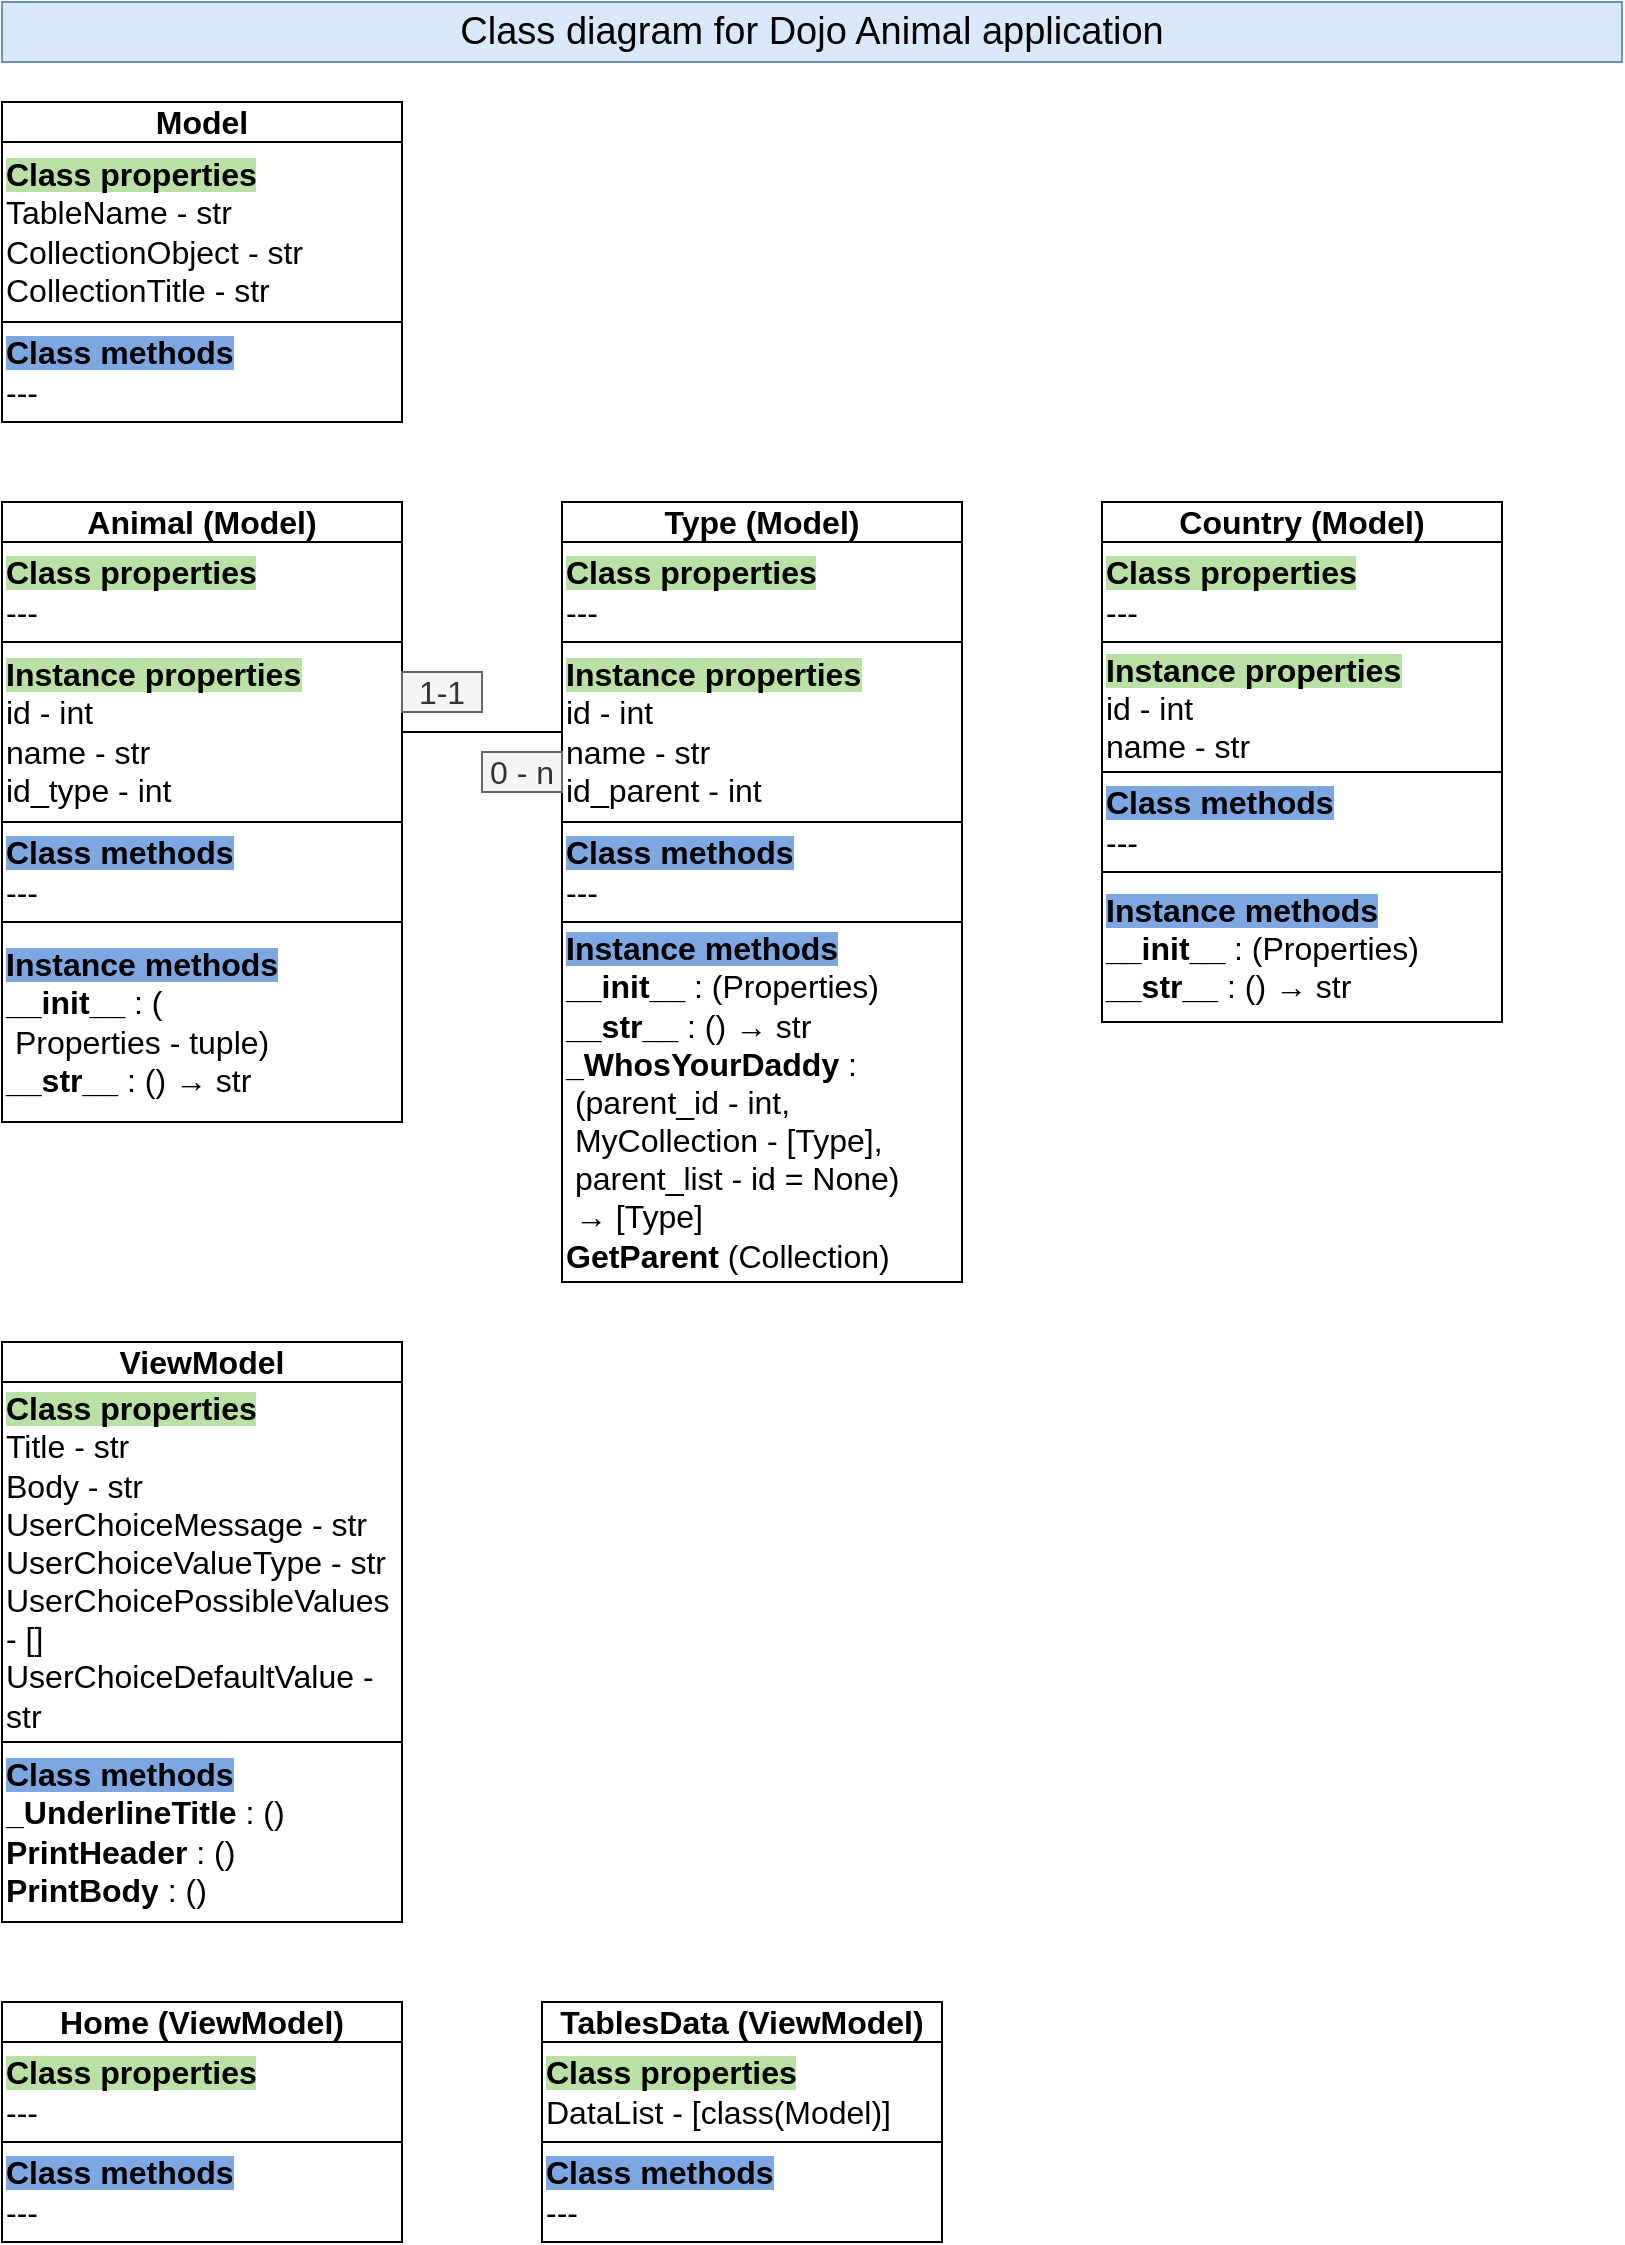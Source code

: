 <mxfile version="13.3.1" type="device"><diagram id="9vGFmdXIrESPKGkxW5E-" name="Page-1"><mxGraphModel dx="904" dy="567" grid="1" gridSize="10" guides="1" tooltips="1" connect="1" arrows="1" fold="1" page="1" pageScale="1" pageWidth="827" pageHeight="1169" math="0" shadow="0"><root><mxCell id="0"/><mxCell id="1" parent="0"/><mxCell id="qKOqmhvTXpqMoxWx9Vtn-1" value="Class diagram for Dojo Animal application" style="rounded=0;whiteSpace=wrap;html=1;fontSize=19;fillColor=#dae8fc;strokeColor=#6c8ebf;" vertex="1" parent="1"><mxGeometry x="10" y="10" width="810" height="30" as="geometry"/></mxCell><mxCell id="qKOqmhvTXpqMoxWx9Vtn-2" value="Animal (Model)" style="rounded=0;whiteSpace=wrap;html=1;fontSize=16;fontStyle=1" vertex="1" parent="1"><mxGeometry x="10" y="260" width="200" height="20" as="geometry"/></mxCell><mxCell id="qKOqmhvTXpqMoxWx9Vtn-3" value="&lt;b style=&quot;background-color: rgb(185 , 224 , 165)&quot;&gt;Instance properties&lt;/b&gt;&lt;br&gt;id - int&lt;br&gt;name - str&lt;br&gt;id_type - int" style="rounded=0;whiteSpace=wrap;html=1;fontSize=16;align=left;" vertex="1" parent="1"><mxGeometry x="10" y="330" width="200" height="90" as="geometry"/></mxCell><mxCell id="qKOqmhvTXpqMoxWx9Vtn-4" value="&lt;b style=&quot;background-color: rgb(126 , 166 , 224)&quot;&gt;Class methods&lt;/b&gt;&lt;br&gt;&lt;span style=&quot;background-color: rgb(255 , 255 , 255)&quot;&gt;---&lt;/span&gt;" style="rounded=0;whiteSpace=wrap;html=1;fontSize=16;align=left;" vertex="1" parent="1"><mxGeometry x="10" y="420" width="200" height="50" as="geometry"/></mxCell><mxCell id="qKOqmhvTXpqMoxWx9Vtn-5" value="&lt;b style=&quot;background-color: rgb(185 , 224 , 165)&quot;&gt;Class properties&lt;/b&gt;&lt;br&gt;---" style="rounded=0;whiteSpace=wrap;html=1;fontSize=16;align=left;" vertex="1" parent="1"><mxGeometry x="10" y="280" width="200" height="50" as="geometry"/></mxCell><mxCell id="qKOqmhvTXpqMoxWx9Vtn-7" value="&lt;b&gt;&lt;span style=&quot;background-color: rgb(126 , 166 , 224)&quot;&gt;Instance methods&lt;/span&gt;&lt;br&gt;__init__&lt;/b&gt; : (&lt;br&gt;&amp;nbsp;Properties - tuple)&lt;br&gt;&lt;b&gt;__str__&lt;/b&gt; : () → str" style="rounded=0;whiteSpace=wrap;html=1;fontSize=16;align=left;" vertex="1" parent="1"><mxGeometry x="10" y="470" width="200" height="100" as="geometry"/></mxCell><mxCell id="qKOqmhvTXpqMoxWx9Vtn-8" value="Type (Model)" style="rounded=0;whiteSpace=wrap;html=1;fontSize=16;fontStyle=1" vertex="1" parent="1"><mxGeometry x="290" y="260" width="200" height="20" as="geometry"/></mxCell><mxCell id="qKOqmhvTXpqMoxWx9Vtn-24" style="edgeStyle=orthogonalEdgeStyle;rounded=0;orthogonalLoop=1;jettySize=auto;html=1;entryX=1;entryY=0.5;entryDx=0;entryDy=0;fontSize=19;endArrow=none;endFill=0;" edge="1" parent="1" source="qKOqmhvTXpqMoxWx9Vtn-9" target="qKOqmhvTXpqMoxWx9Vtn-3"><mxGeometry relative="1" as="geometry"/></mxCell><mxCell id="qKOqmhvTXpqMoxWx9Vtn-9" value="&lt;b style=&quot;background-color: rgb(185 , 224 , 165)&quot;&gt;Instance properties&lt;/b&gt;&lt;br&gt;id - int&lt;br&gt;name - str&lt;br&gt;id_parent - int" style="rounded=0;whiteSpace=wrap;html=1;fontSize=16;align=left;" vertex="1" parent="1"><mxGeometry x="290" y="330" width="200" height="90" as="geometry"/></mxCell><mxCell id="qKOqmhvTXpqMoxWx9Vtn-10" value="&lt;b style=&quot;background-color: rgb(126 , 166 , 224)&quot;&gt;Class methods&lt;/b&gt;&lt;br&gt;&lt;span style=&quot;background-color: rgb(255 , 255 , 255)&quot;&gt;---&lt;/span&gt;" style="rounded=0;whiteSpace=wrap;html=1;fontSize=16;align=left;" vertex="1" parent="1"><mxGeometry x="290" y="420" width="200" height="50" as="geometry"/></mxCell><mxCell id="qKOqmhvTXpqMoxWx9Vtn-13" value="&lt;b&gt;&lt;span style=&quot;background-color: rgb(126 , 166 , 224)&quot;&gt;Instance methods&lt;/span&gt;&lt;br&gt;__init__&lt;/b&gt; : (Properties)&lt;br&gt;&lt;b&gt;__str__&lt;/b&gt; : () → str&lt;br&gt;&lt;b&gt;_WhosYourDaddy&lt;/b&gt; :&amp;nbsp; &amp;nbsp;(parent_id - int,&lt;br&gt;&amp;nbsp;MyCollection - [Type],&lt;br&gt;&amp;nbsp;parent_list - id = None)&lt;br&gt;&amp;nbsp;→ [Type]&lt;br&gt;&lt;b&gt;GetParent&lt;/b&gt; (Collection)" style="rounded=0;whiteSpace=wrap;html=1;fontSize=16;align=left;" vertex="1" parent="1"><mxGeometry x="290" y="470" width="200" height="180" as="geometry"/></mxCell><mxCell id="qKOqmhvTXpqMoxWx9Vtn-14" value="Model" style="rounded=0;whiteSpace=wrap;html=1;fontSize=16;fontStyle=1" vertex="1" parent="1"><mxGeometry x="10" y="60" width="200" height="20" as="geometry"/></mxCell><mxCell id="qKOqmhvTXpqMoxWx9Vtn-15" value="&lt;b style=&quot;background-color: rgb(185 , 224 , 165)&quot;&gt;Class properties&lt;/b&gt;&lt;br&gt;TableName - str&lt;br&gt;CollectionObject - str&lt;br&gt;CollectionTitle - str" style="rounded=0;whiteSpace=wrap;html=1;fontSize=16;align=left;" vertex="1" parent="1"><mxGeometry x="10" y="80" width="200" height="90" as="geometry"/></mxCell><mxCell id="qKOqmhvTXpqMoxWx9Vtn-16" value="&lt;b style=&quot;background-color: rgb(185 , 224 , 165)&quot;&gt;Class properties&lt;/b&gt;&lt;br&gt;---" style="rounded=0;whiteSpace=wrap;html=1;fontSize=16;align=left;" vertex="1" parent="1"><mxGeometry x="290" y="280" width="200" height="50" as="geometry"/></mxCell><mxCell id="qKOqmhvTXpqMoxWx9Vtn-19" value="Country (Model)" style="rounded=0;whiteSpace=wrap;html=1;fontSize=16;fontStyle=1" vertex="1" parent="1"><mxGeometry x="560" y="260" width="200" height="20" as="geometry"/></mxCell><mxCell id="qKOqmhvTXpqMoxWx9Vtn-20" value="&lt;b style=&quot;background-color: rgb(185 , 224 , 165)&quot;&gt;Instance properties&lt;/b&gt;&lt;br&gt;id - int&lt;br&gt;name - str" style="rounded=0;whiteSpace=wrap;html=1;fontSize=16;align=left;" vertex="1" parent="1"><mxGeometry x="560" y="330" width="200" height="65" as="geometry"/></mxCell><mxCell id="qKOqmhvTXpqMoxWx9Vtn-21" value="&lt;b style=&quot;background-color: rgb(126 , 166 , 224)&quot;&gt;Class methods&lt;/b&gt;&lt;br&gt;&lt;span style=&quot;background-color: rgb(255 , 255 , 255)&quot;&gt;---&lt;/span&gt;" style="rounded=0;whiteSpace=wrap;html=1;fontSize=16;align=left;" vertex="1" parent="1"><mxGeometry x="560" y="395" width="200" height="50" as="geometry"/></mxCell><mxCell id="qKOqmhvTXpqMoxWx9Vtn-22" value="&lt;b&gt;&lt;span style=&quot;background-color: rgb(126 , 166 , 224)&quot;&gt;Instance methods&lt;/span&gt;&lt;br&gt;__init__&lt;/b&gt; : (Properties)&lt;br&gt;&lt;b&gt;__str__&lt;/b&gt; : () → str" style="rounded=0;whiteSpace=wrap;html=1;fontSize=16;align=left;" vertex="1" parent="1"><mxGeometry x="560" y="445" width="200" height="75" as="geometry"/></mxCell><mxCell id="qKOqmhvTXpqMoxWx9Vtn-23" value="&lt;b style=&quot;background-color: rgb(185 , 224 , 165)&quot;&gt;Class properties&lt;/b&gt;&lt;br&gt;---" style="rounded=0;whiteSpace=wrap;html=1;fontSize=16;align=left;" vertex="1" parent="1"><mxGeometry x="560" y="280" width="200" height="50" as="geometry"/></mxCell><mxCell id="qKOqmhvTXpqMoxWx9Vtn-25" value="1-1" style="text;html=1;strokeColor=#666666;fillColor=#f5f5f5;align=center;verticalAlign=middle;whiteSpace=wrap;rounded=0;fontSize=16;fontColor=#333333;" vertex="1" parent="1"><mxGeometry x="210" y="345" width="40" height="20" as="geometry"/></mxCell><mxCell id="qKOqmhvTXpqMoxWx9Vtn-26" value="0 - n" style="text;html=1;strokeColor=#666666;fillColor=#f5f5f5;align=center;verticalAlign=middle;whiteSpace=wrap;rounded=0;fontSize=16;fontColor=#333333;" vertex="1" parent="1"><mxGeometry x="250" y="385" width="40" height="20" as="geometry"/></mxCell><mxCell id="qKOqmhvTXpqMoxWx9Vtn-27" value="Home (ViewModel)" style="rounded=0;whiteSpace=wrap;html=1;fontSize=16;fontStyle=1" vertex="1" parent="1"><mxGeometry x="10" y="1010" width="200" height="20" as="geometry"/></mxCell><mxCell id="qKOqmhvTXpqMoxWx9Vtn-29" value="&lt;b style=&quot;background-color: rgb(126 , 166 , 224)&quot;&gt;Class methods&lt;/b&gt;&lt;br&gt;&lt;span style=&quot;background-color: rgb(255 , 255 , 255)&quot;&gt;---&lt;/span&gt;" style="rounded=0;whiteSpace=wrap;html=1;fontSize=16;align=left;" vertex="1" parent="1"><mxGeometry x="10" y="1080" width="200" height="50" as="geometry"/></mxCell><mxCell id="qKOqmhvTXpqMoxWx9Vtn-30" value="&lt;b style=&quot;background-color: rgb(185 , 224 , 165)&quot;&gt;Class properties&lt;/b&gt;&lt;br&gt;---" style="rounded=0;whiteSpace=wrap;html=1;fontSize=16;align=left;" vertex="1" parent="1"><mxGeometry x="10" y="1030" width="200" height="50" as="geometry"/></mxCell><mxCell id="qKOqmhvTXpqMoxWx9Vtn-33" value="ViewModel" style="rounded=0;whiteSpace=wrap;html=1;fontSize=16;fontStyle=1" vertex="1" parent="1"><mxGeometry x="10" y="680" width="200" height="20" as="geometry"/></mxCell><mxCell id="qKOqmhvTXpqMoxWx9Vtn-34" value="&lt;b style=&quot;background-color: rgb(185 , 224 , 165)&quot;&gt;Class properties&lt;/b&gt;&lt;br&gt;Title - str&lt;br&gt;Body - str&lt;br&gt;UserChoiceMessage - str&lt;br&gt;UserChoiceValueType - str&lt;br&gt;UserChoicePossibleValues - []&lt;br&gt;UserChoiceDefaultValue - str" style="rounded=0;whiteSpace=wrap;html=1;fontSize=16;align=left;" vertex="1" parent="1"><mxGeometry x="10" y="700" width="200" height="180" as="geometry"/></mxCell><mxCell id="qKOqmhvTXpqMoxWx9Vtn-35" value="&lt;b style=&quot;background-color: rgb(126 , 166 , 224)&quot;&gt;Class methods&lt;/b&gt;&lt;br&gt;&lt;b&gt;_UnderlineTitle&lt;/b&gt;&lt;span style=&quot;background-color: rgb(255 , 255 , 255)&quot;&gt;&amp;nbsp;: ()&lt;br&gt;&lt;/span&gt;&lt;span style=&quot;background-color: rgb(255 , 255 , 255)&quot;&gt;&lt;b&gt;PrintHeader&lt;/b&gt; : ()&lt;br&gt;&lt;/span&gt;&lt;b&gt;PrintBody&lt;/b&gt;&lt;span style=&quot;background-color: rgb(255 , 255 , 255)&quot;&gt;&amp;nbsp;: ()&lt;/span&gt;&lt;span style=&quot;background-color: rgb(255 , 255 , 255)&quot;&gt;&lt;br&gt;&lt;/span&gt;" style="rounded=0;whiteSpace=wrap;html=1;fontSize=16;align=left;" vertex="1" parent="1"><mxGeometry x="10" y="880" width="200" height="90" as="geometry"/></mxCell><mxCell id="qKOqmhvTXpqMoxWx9Vtn-36" value="&lt;b style=&quot;background-color: rgb(126 , 166 , 224)&quot;&gt;Class methods&lt;/b&gt;&lt;br&gt;&lt;span style=&quot;background-color: rgb(255 , 255 , 255)&quot;&gt;---&lt;/span&gt;" style="rounded=0;whiteSpace=wrap;html=1;fontSize=16;align=left;" vertex="1" parent="1"><mxGeometry x="10" y="170" width="200" height="50" as="geometry"/></mxCell><mxCell id="qKOqmhvTXpqMoxWx9Vtn-37" value="TablesData (ViewModel)" style="rounded=0;whiteSpace=wrap;html=1;fontSize=16;fontStyle=1" vertex="1" parent="1"><mxGeometry x="280" y="1010" width="200" height="20" as="geometry"/></mxCell><mxCell id="qKOqmhvTXpqMoxWx9Vtn-38" value="&lt;b style=&quot;background-color: rgb(126 , 166 , 224)&quot;&gt;Class methods&lt;/b&gt;&lt;br&gt;&lt;span style=&quot;background-color: rgb(255 , 255 , 255)&quot;&gt;---&lt;/span&gt;" style="rounded=0;whiteSpace=wrap;html=1;fontSize=16;align=left;" vertex="1" parent="1"><mxGeometry x="280" y="1080" width="200" height="50" as="geometry"/></mxCell><mxCell id="qKOqmhvTXpqMoxWx9Vtn-39" value="&lt;b style=&quot;background-color: rgb(185 , 224 , 165)&quot;&gt;Class properties&lt;/b&gt;&lt;br&gt;DataList - [class(Model)]" style="rounded=0;whiteSpace=wrap;html=1;fontSize=16;align=left;" vertex="1" parent="1"><mxGeometry x="280" y="1030" width="200" height="50" as="geometry"/></mxCell></root></mxGraphModel></diagram></mxfile>